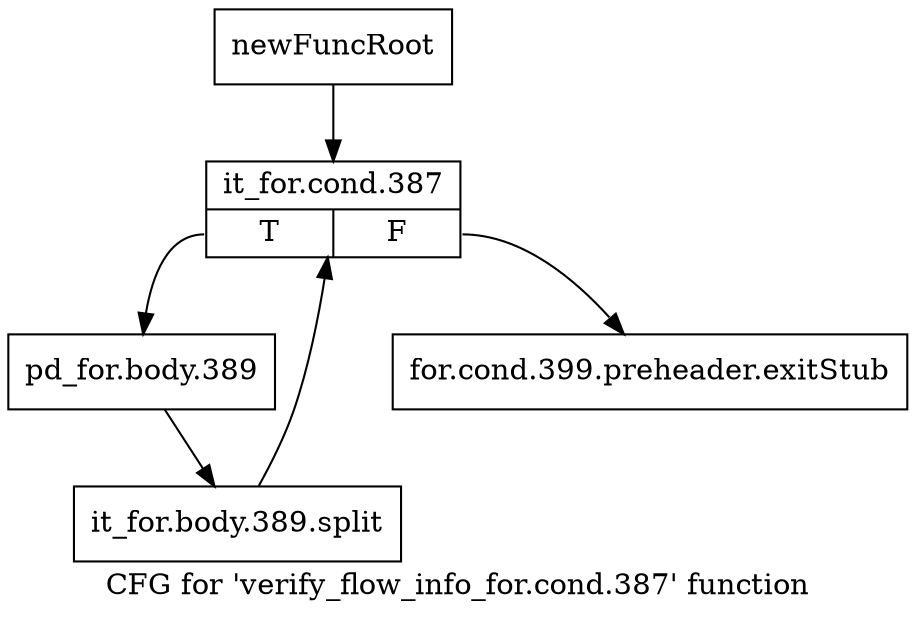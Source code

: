 digraph "CFG for 'verify_flow_info_for.cond.387' function" {
	label="CFG for 'verify_flow_info_for.cond.387' function";

	Node0xa598d80 [shape=record,label="{newFuncRoot}"];
	Node0xa598d80 -> Node0xa598e20;
	Node0xa598dd0 [shape=record,label="{for.cond.399.preheader.exitStub}"];
	Node0xa598e20 [shape=record,label="{it_for.cond.387|{<s0>T|<s1>F}}"];
	Node0xa598e20:s0 -> Node0xa598e70;
	Node0xa598e20:s1 -> Node0xa598dd0;
	Node0xa598e70 [shape=record,label="{pd_for.body.389}"];
	Node0xa598e70 -> Node0xf2482e0;
	Node0xf2482e0 [shape=record,label="{it_for.body.389.split}"];
	Node0xf2482e0 -> Node0xa598e20;
}
